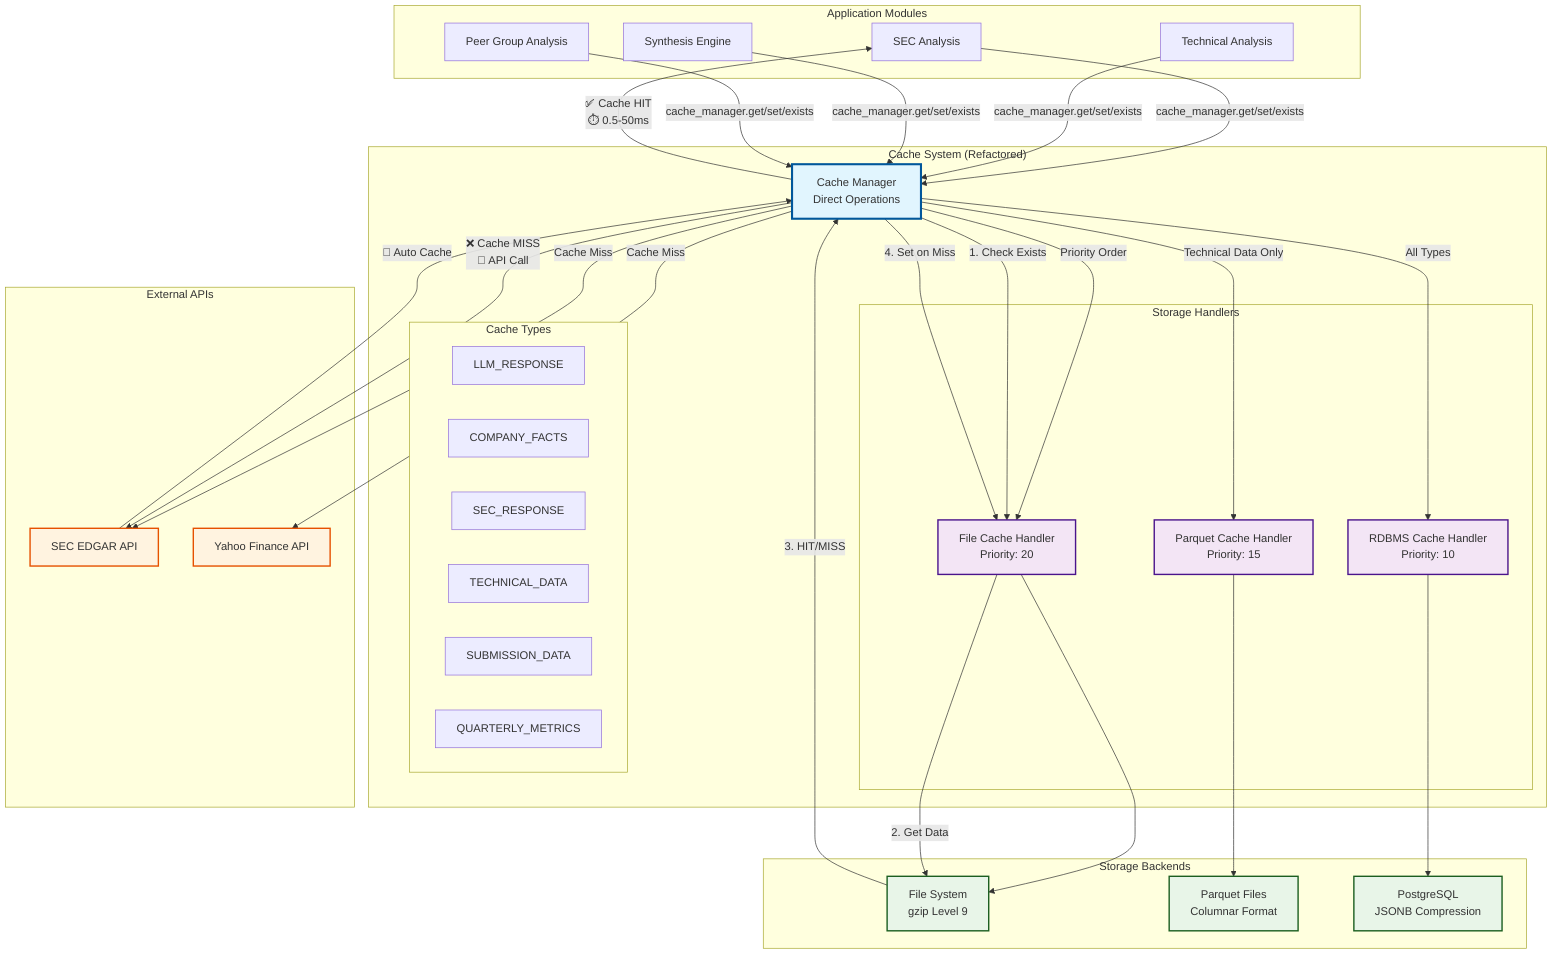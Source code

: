 graph TD
    subgraph "Application Modules"
        A[SEC Analysis] 
        B[Technical Analysis]
        C[Synthesis Engine]
        D[Peer Group Analysis]
    end
    
    subgraph "Cache System (Refactored)"
        CM[Cache Manager<br/>Direct Operations]
        
        subgraph "Storage Handlers"
            FCH[File Cache Handler<br/>Priority: 20]
            PCH[Parquet Cache Handler<br/>Priority: 15]
            RCH[RDBMS Cache Handler<br/>Priority: 10]
        end
        
        subgraph "Cache Types"
            CT1[LLM_RESPONSE]
            CT2[COMPANY_FACTS]
            CT3[SEC_RESPONSE]
            CT4[TECHNICAL_DATA]
            CT5[SUBMISSION_DATA]
            CT6[QUARTERLY_METRICS]
        end
    end
    
    subgraph "Storage Backends"
        FS[File System<br/>gzip Level 9]
        PQ[Parquet Files<br/>Columnar Format]
        DB[PostgreSQL<br/>JSONB Compression]
    end
    
    subgraph "External APIs"
        SEC[SEC EDGAR API]
        YF[Yahoo Finance API]
    end
    
    %% Direct cache manager calls (no facade)
    A -->|cache_manager.get/set/exists| CM
    B -->|cache_manager.get/set/exists| CM
    C -->|cache_manager.get/set/exists| CM  
    D -->|cache_manager.get/set/exists| CM
    
    %% Cache manager to handlers
    CM -->|Priority Order| FCH
    CM -->|Technical Data Only| PCH
    CM -->|All Types| RCH
    
    %% Handlers to storage
    FCH --> FS
    PCH --> PQ
    RCH --> DB
    
    %% Cache miss flows
    CM -->|Cache Miss| SEC
    CM -->|Cache Miss| YF
    
    %% Cache operations flow
    CM -->|1. Check Exists| FCH
    FCH -->|2. Get Data| FS
    FS -->|3. HIT/MISS| CM
    CM -->|4. Set on Miss| FCH
    
    %% Success/failure tracking
    CM -->|✅ Cache HIT<br/>⏱️ 0.5-50ms| A
    CM -->|❌ Cache MISS<br/>📡 API Call| SEC
    SEC -->|🔄 Auto Cache| CM
    
    %% Styling
    classDef cacheManager fill:#e1f5fe,stroke:#01579b,stroke-width:3px
    classDef handler fill:#f3e5f5,stroke:#4a148c,stroke-width:2px
    classDef storage fill:#e8f5e8,stroke:#1b5e20,stroke-width:2px
    classDef api fill:#fff3e0,stroke:#e65100,stroke-width:2px
    classDef removed fill:#ffebee,stroke:#c62828,stroke-width:2px,stroke-dasharray: 5 5
    
    class CM cacheManager
    class FCH,PCH,RCH handler
    class FS,PQ,DB storage
    class SEC,YF api
